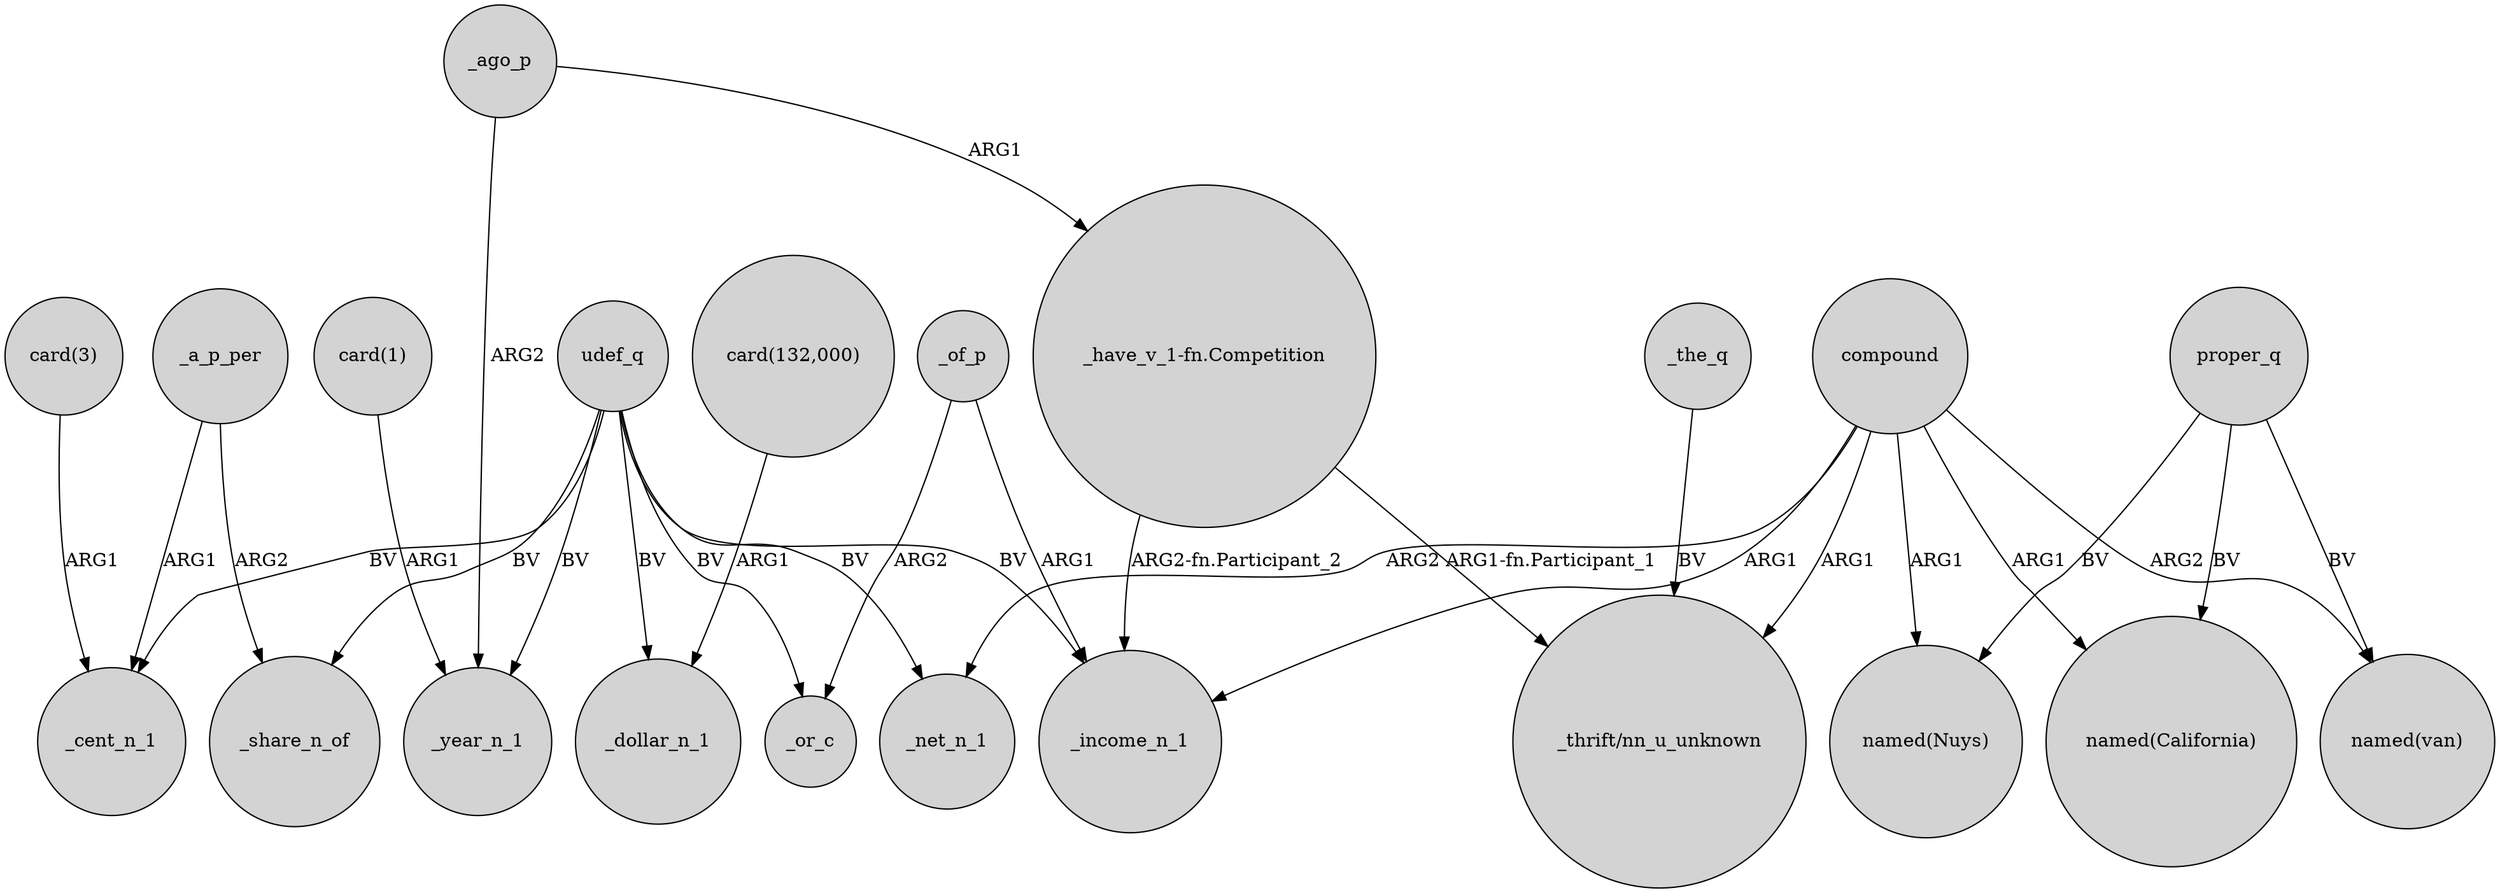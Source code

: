 digraph {
	node [shape=circle style=filled]
	compound -> _net_n_1 [label=ARG2]
	compound -> "named(Nuys)" [label=ARG1]
	compound -> "_thrift/nn_u_unknown" [label=ARG1]
	_a_p_per -> _cent_n_1 [label=ARG1]
	_ago_p -> "_have_v_1-fn.Competition" [label=ARG1]
	"card(1)" -> _year_n_1 [label=ARG1]
	udef_q -> _income_n_1 [label=BV]
	"card(132,000)" -> _dollar_n_1 [label=ARG1]
	"_have_v_1-fn.Competition" -> _income_n_1 [label="ARG2-fn.Participant_2"]
	_of_p -> _income_n_1 [label=ARG1]
	proper_q -> "named(van)" [label=BV]
	udef_q -> _cent_n_1 [label=BV]
	"_have_v_1-fn.Competition" -> "_thrift/nn_u_unknown" [label="ARG1-fn.Participant_1"]
	udef_q -> _or_c [label=BV]
	_the_q -> "_thrift/nn_u_unknown" [label=BV]
	proper_q -> "named(Nuys)" [label=BV]
	compound -> _income_n_1 [label=ARG1]
	_a_p_per -> _share_n_of [label=ARG2]
	udef_q -> _share_n_of [label=BV]
	udef_q -> _net_n_1 [label=BV]
	udef_q -> _dollar_n_1 [label=BV]
	"card(3)" -> _cent_n_1 [label=ARG1]
	_ago_p -> _year_n_1 [label=ARG2]
	udef_q -> _year_n_1 [label=BV]
	compound -> "named(California)" [label=ARG1]
	_of_p -> _or_c [label=ARG2]
	proper_q -> "named(California)" [label=BV]
	compound -> "named(van)" [label=ARG2]
}
